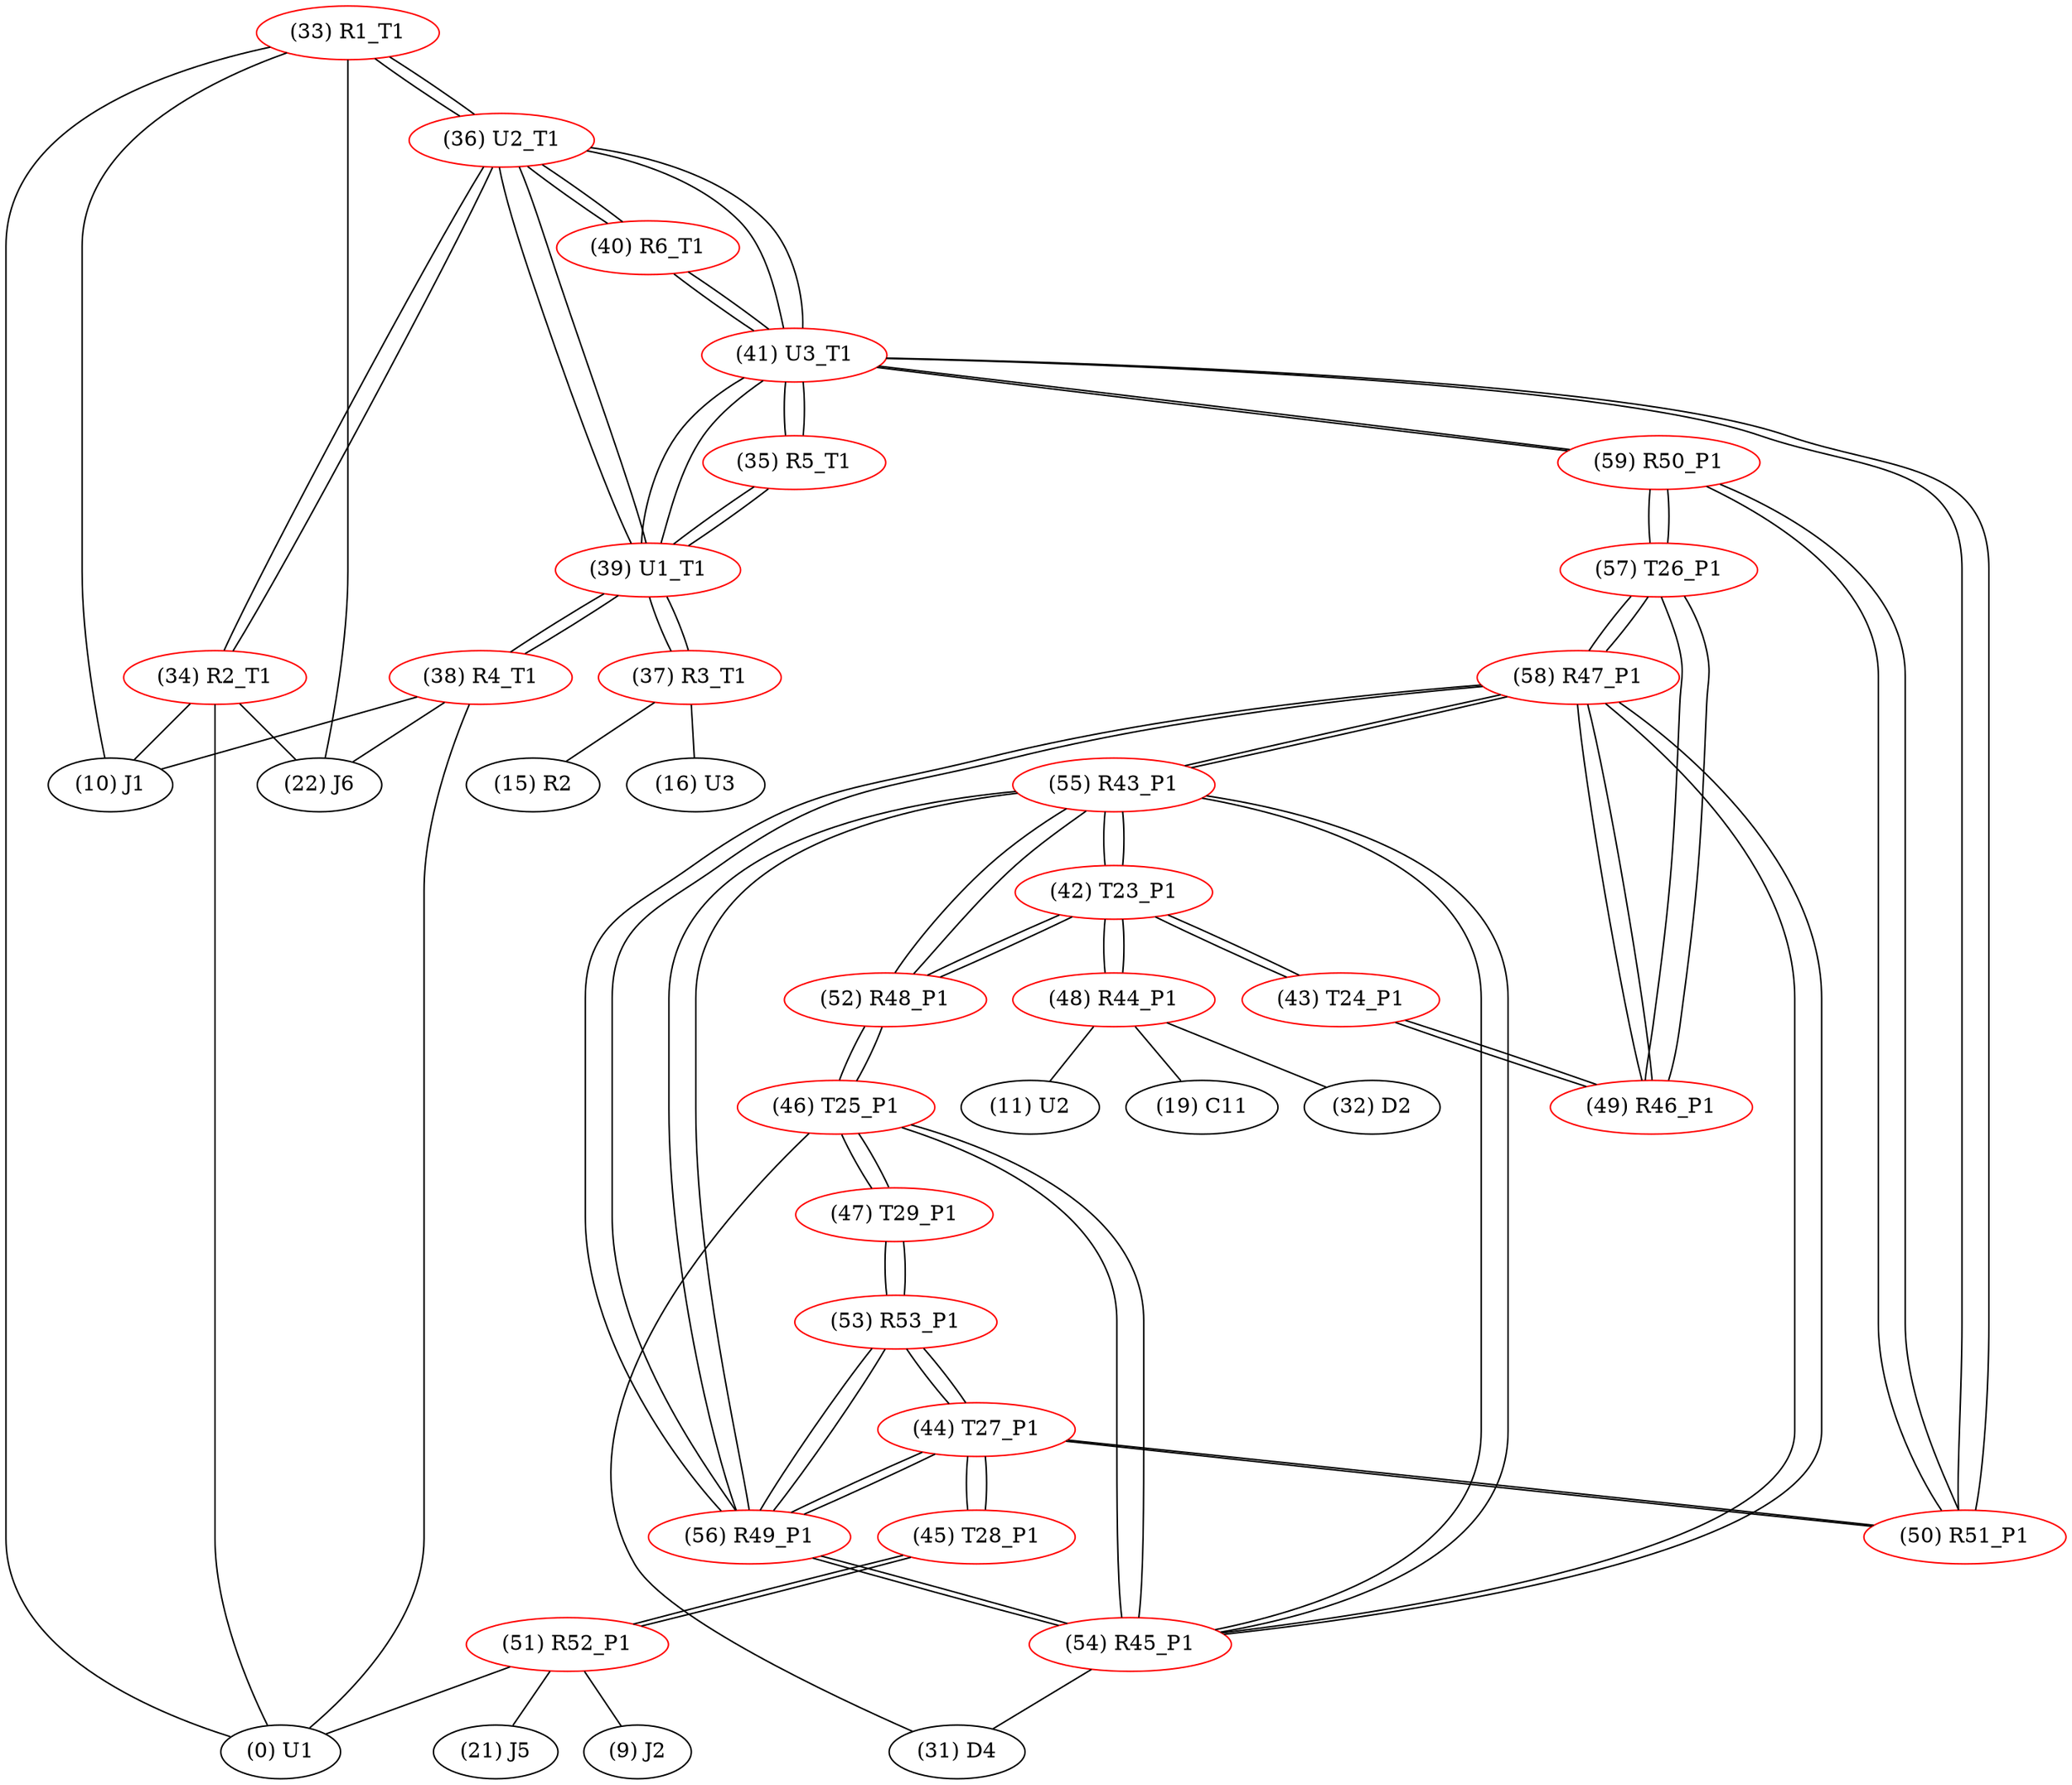 graph {
	33 [label="(33) R1_T1" color=red]
	22 [label="(22) J6"]
	10 [label="(10) J1"]
	0 [label="(0) U1"]
	36 [label="(36) U2_T1"]
	34 [label="(34) R2_T1" color=red]
	22 [label="(22) J6"]
	10 [label="(10) J1"]
	0 [label="(0) U1"]
	36 [label="(36) U2_T1"]
	35 [label="(35) R5_T1" color=red]
	41 [label="(41) U3_T1"]
	39 [label="(39) U1_T1"]
	36 [label="(36) U2_T1" color=red]
	41 [label="(41) U3_T1"]
	39 [label="(39) U1_T1"]
	34 [label="(34) R2_T1"]
	33 [label="(33) R1_T1"]
	40 [label="(40) R6_T1"]
	37 [label="(37) R3_T1" color=red]
	15 [label="(15) R2"]
	16 [label="(16) U3"]
	39 [label="(39) U1_T1"]
	38 [label="(38) R4_T1" color=red]
	0 [label="(0) U1"]
	22 [label="(22) J6"]
	10 [label="(10) J1"]
	39 [label="(39) U1_T1"]
	39 [label="(39) U1_T1" color=red]
	38 [label="(38) R4_T1"]
	36 [label="(36) U2_T1"]
	41 [label="(41) U3_T1"]
	35 [label="(35) R5_T1"]
	37 [label="(37) R3_T1"]
	40 [label="(40) R6_T1" color=red]
	41 [label="(41) U3_T1"]
	36 [label="(36) U2_T1"]
	41 [label="(41) U3_T1" color=red]
	40 [label="(40) R6_T1"]
	35 [label="(35) R5_T1"]
	36 [label="(36) U2_T1"]
	39 [label="(39) U1_T1"]
	50 [label="(50) R51_P1"]
	59 [label="(59) R50_P1"]
	42 [label="(42) T23_P1" color=red]
	52 [label="(52) R48_P1"]
	55 [label="(55) R43_P1"]
	43 [label="(43) T24_P1"]
	48 [label="(48) R44_P1"]
	43 [label="(43) T24_P1" color=red]
	49 [label="(49) R46_P1"]
	42 [label="(42) T23_P1"]
	44 [label="(44) T27_P1" color=red]
	50 [label="(50) R51_P1"]
	45 [label="(45) T28_P1"]
	53 [label="(53) R53_P1"]
	56 [label="(56) R49_P1"]
	45 [label="(45) T28_P1" color=red]
	51 [label="(51) R52_P1"]
	44 [label="(44) T27_P1"]
	46 [label="(46) T25_P1" color=red]
	47 [label="(47) T29_P1"]
	52 [label="(52) R48_P1"]
	54 [label="(54) R45_P1"]
	31 [label="(31) D4"]
	47 [label="(47) T29_P1" color=red]
	46 [label="(46) T25_P1"]
	53 [label="(53) R53_P1"]
	48 [label="(48) R44_P1" color=red]
	19 [label="(19) C11"]
	32 [label="(32) D2"]
	11 [label="(11) U2"]
	42 [label="(42) T23_P1"]
	49 [label="(49) R46_P1" color=red]
	57 [label="(57) T26_P1"]
	58 [label="(58) R47_P1"]
	43 [label="(43) T24_P1"]
	50 [label="(50) R51_P1" color=red]
	44 [label="(44) T27_P1"]
	59 [label="(59) R50_P1"]
	41 [label="(41) U3_T1"]
	51 [label="(51) R52_P1" color=red]
	21 [label="(21) J5"]
	0 [label="(0) U1"]
	9 [label="(9) J2"]
	45 [label="(45) T28_P1"]
	52 [label="(52) R48_P1" color=red]
	46 [label="(46) T25_P1"]
	42 [label="(42) T23_P1"]
	55 [label="(55) R43_P1"]
	53 [label="(53) R53_P1" color=red]
	47 [label="(47) T29_P1"]
	44 [label="(44) T27_P1"]
	56 [label="(56) R49_P1"]
	54 [label="(54) R45_P1" color=red]
	58 [label="(58) R47_P1"]
	55 [label="(55) R43_P1"]
	56 [label="(56) R49_P1"]
	46 [label="(46) T25_P1"]
	31 [label="(31) D4"]
	55 [label="(55) R43_P1" color=red]
	52 [label="(52) R48_P1"]
	42 [label="(42) T23_P1"]
	58 [label="(58) R47_P1"]
	54 [label="(54) R45_P1"]
	56 [label="(56) R49_P1"]
	56 [label="(56) R49_P1" color=red]
	58 [label="(58) R47_P1"]
	54 [label="(54) R45_P1"]
	55 [label="(55) R43_P1"]
	44 [label="(44) T27_P1"]
	53 [label="(53) R53_P1"]
	57 [label="(57) T26_P1" color=red]
	59 [label="(59) R50_P1"]
	49 [label="(49) R46_P1"]
	58 [label="(58) R47_P1"]
	58 [label="(58) R47_P1" color=red]
	54 [label="(54) R45_P1"]
	55 [label="(55) R43_P1"]
	56 [label="(56) R49_P1"]
	57 [label="(57) T26_P1"]
	49 [label="(49) R46_P1"]
	59 [label="(59) R50_P1" color=red]
	57 [label="(57) T26_P1"]
	50 [label="(50) R51_P1"]
	41 [label="(41) U3_T1"]
	33 -- 22
	33 -- 10
	33 -- 0
	33 -- 36
	34 -- 22
	34 -- 10
	34 -- 0
	34 -- 36
	35 -- 41
	35 -- 39
	36 -- 41
	36 -- 39
	36 -- 34
	36 -- 33
	36 -- 40
	37 -- 15
	37 -- 16
	37 -- 39
	38 -- 0
	38 -- 22
	38 -- 10
	38 -- 39
	39 -- 38
	39 -- 36
	39 -- 41
	39 -- 35
	39 -- 37
	40 -- 41
	40 -- 36
	41 -- 40
	41 -- 35
	41 -- 36
	41 -- 39
	41 -- 50
	41 -- 59
	42 -- 52
	42 -- 55
	42 -- 43
	42 -- 48
	43 -- 49
	43 -- 42
	44 -- 50
	44 -- 45
	44 -- 53
	44 -- 56
	45 -- 51
	45 -- 44
	46 -- 47
	46 -- 52
	46 -- 54
	46 -- 31
	47 -- 46
	47 -- 53
	48 -- 19
	48 -- 32
	48 -- 11
	48 -- 42
	49 -- 57
	49 -- 58
	49 -- 43
	50 -- 44
	50 -- 59
	50 -- 41
	51 -- 21
	51 -- 0
	51 -- 9
	51 -- 45
	52 -- 46
	52 -- 42
	52 -- 55
	53 -- 47
	53 -- 44
	53 -- 56
	54 -- 58
	54 -- 55
	54 -- 56
	54 -- 46
	54 -- 31
	55 -- 52
	55 -- 42
	55 -- 58
	55 -- 54
	55 -- 56
	56 -- 58
	56 -- 54
	56 -- 55
	56 -- 44
	56 -- 53
	57 -- 59
	57 -- 49
	57 -- 58
	58 -- 54
	58 -- 55
	58 -- 56
	58 -- 57
	58 -- 49
	59 -- 57
	59 -- 50
	59 -- 41
}